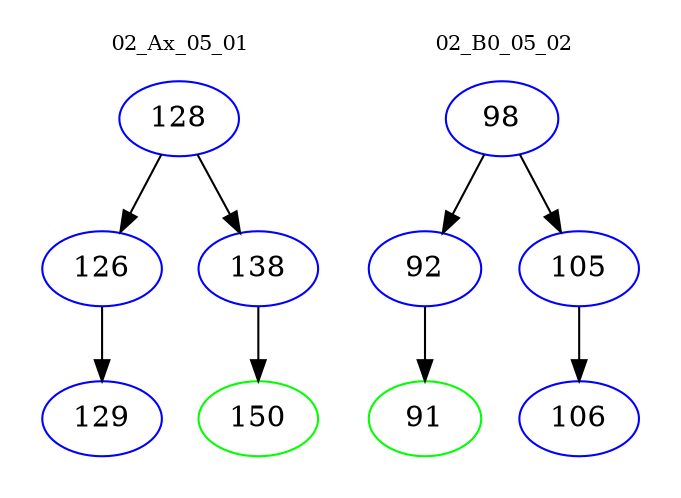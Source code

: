 digraph{
subgraph cluster_0 {
color = white
label = "02_Ax_05_01";
fontsize=10;
T0_128 [label="128", color="blue"]
T0_128 -> T0_126 [color="black"]
T0_126 [label="126", color="blue"]
T0_126 -> T0_129 [color="black"]
T0_129 [label="129", color="blue"]
T0_128 -> T0_138 [color="black"]
T0_138 [label="138", color="blue"]
T0_138 -> T0_150 [color="black"]
T0_150 [label="150", color="green"]
}
subgraph cluster_1 {
color = white
label = "02_B0_05_02";
fontsize=10;
T1_98 [label="98", color="blue"]
T1_98 -> T1_92 [color="black"]
T1_92 [label="92", color="blue"]
T1_92 -> T1_91 [color="black"]
T1_91 [label="91", color="green"]
T1_98 -> T1_105 [color="black"]
T1_105 [label="105", color="blue"]
T1_105 -> T1_106 [color="black"]
T1_106 [label="106", color="blue"]
}
}
